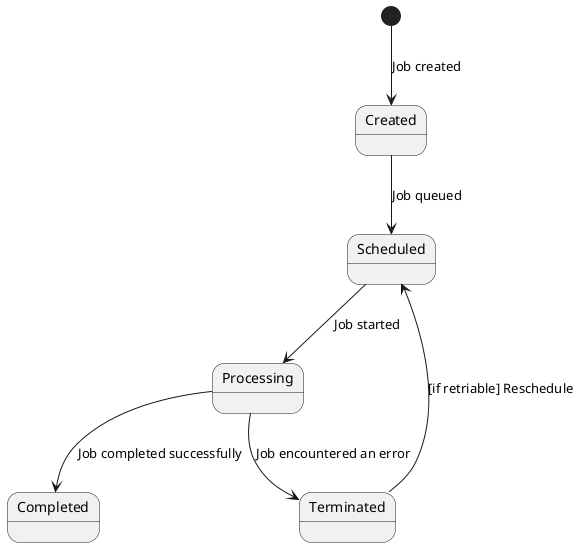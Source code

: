 @startuml
[*] --> Created : Job created

Created --> Scheduled : Job queued
Scheduled --> Processing : Job started
Processing --> Completed : Job completed successfully
Processing --> Terminated : Job encountered an error
Terminated --> Scheduled : [if retriable] Reschedule

' Processing --> Cancelled : Job was cancelled
' Processing --> TimedOut : Job exceeded time limit
' TimedOut --> Scheduled : [if retriable] Reschedule

@enduml